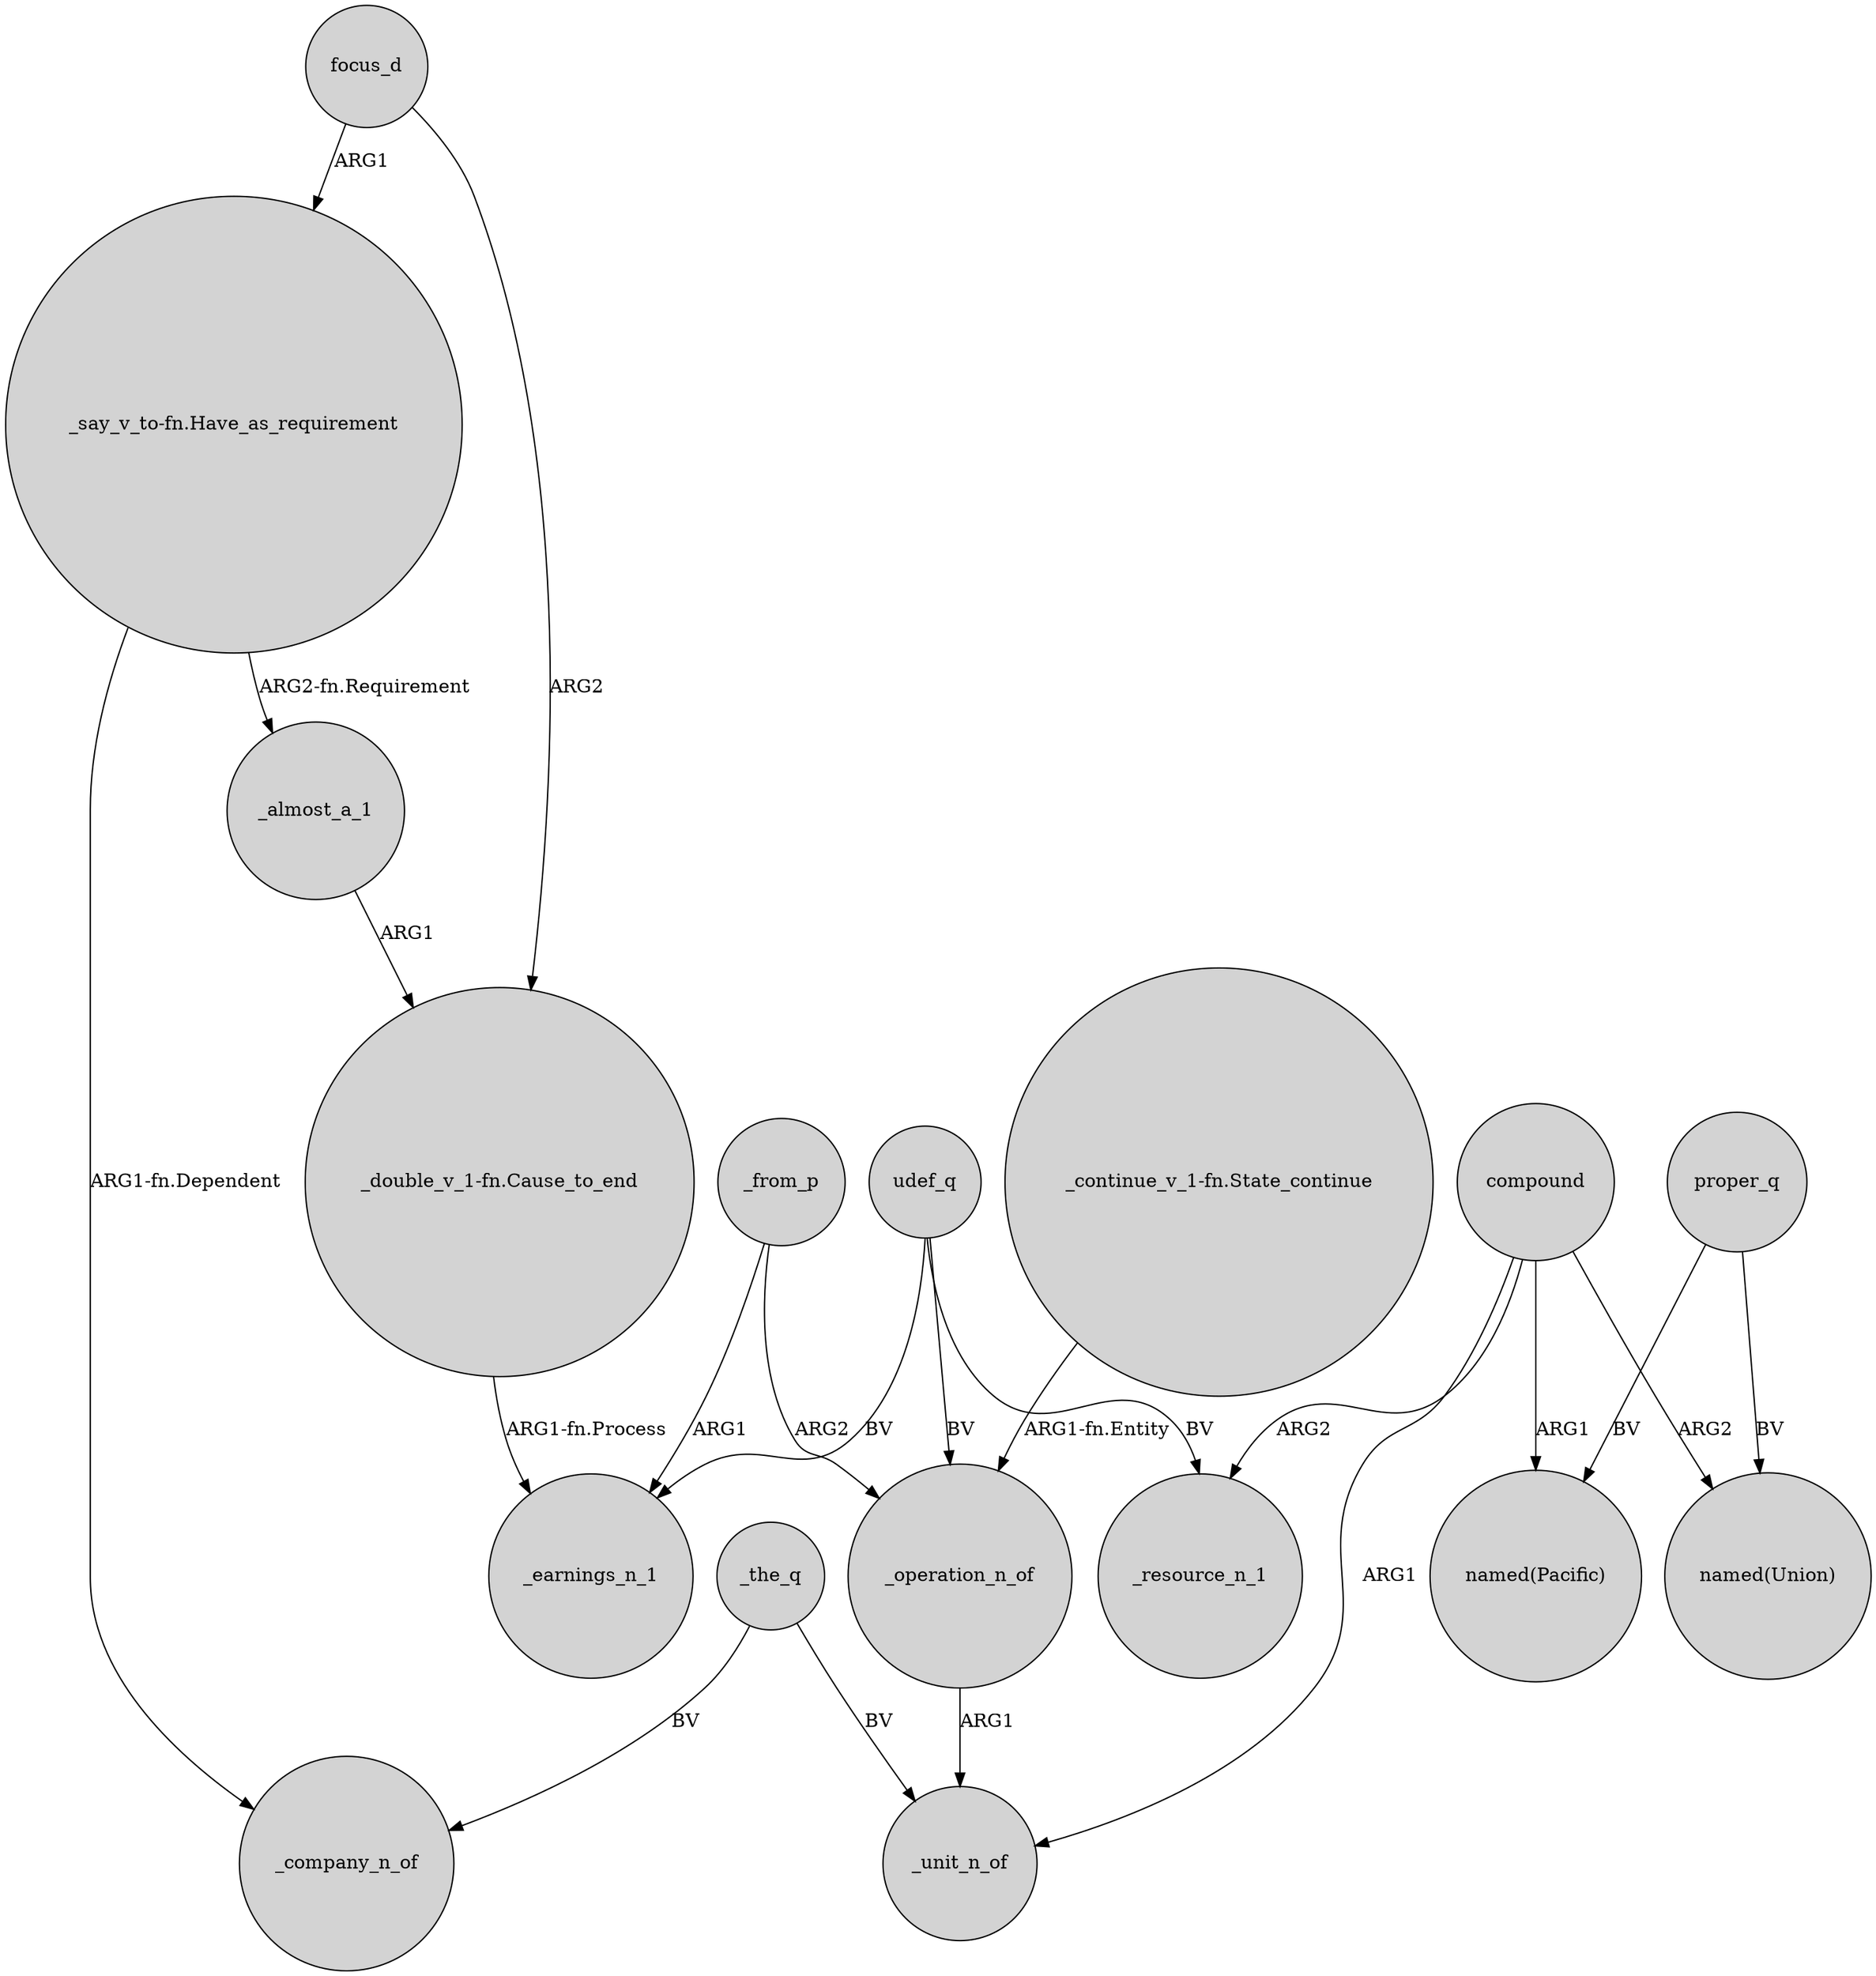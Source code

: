 digraph {
	node [shape=circle style=filled]
	"_say_v_to-fn.Have_as_requirement" -> _almost_a_1 [label="ARG2-fn.Requirement"]
	compound -> _resource_n_1 [label=ARG2]
	compound -> "named(Union)" [label=ARG2]
	focus_d -> "_say_v_to-fn.Have_as_requirement" [label=ARG1]
	_almost_a_1 -> "_double_v_1-fn.Cause_to_end" [label=ARG1]
	compound -> "named(Pacific)" [label=ARG1]
	"_say_v_to-fn.Have_as_requirement" -> _company_n_of [label="ARG1-fn.Dependent"]
	proper_q -> "named(Union)" [label=BV]
	udef_q -> _earnings_n_1 [label=BV]
	udef_q -> _operation_n_of [label=BV]
	"_continue_v_1-fn.State_continue" -> _operation_n_of [label="ARG1-fn.Entity"]
	focus_d -> "_double_v_1-fn.Cause_to_end" [label=ARG2]
	proper_q -> "named(Pacific)" [label=BV]
	udef_q -> _resource_n_1 [label=BV]
	_operation_n_of -> _unit_n_of [label=ARG1]
	compound -> _unit_n_of [label=ARG1]
	_the_q -> _unit_n_of [label=BV]
	_from_p -> _operation_n_of [label=ARG2]
	_from_p -> _earnings_n_1 [label=ARG1]
	_the_q -> _company_n_of [label=BV]
	"_double_v_1-fn.Cause_to_end" -> _earnings_n_1 [label="ARG1-fn.Process"]
}
